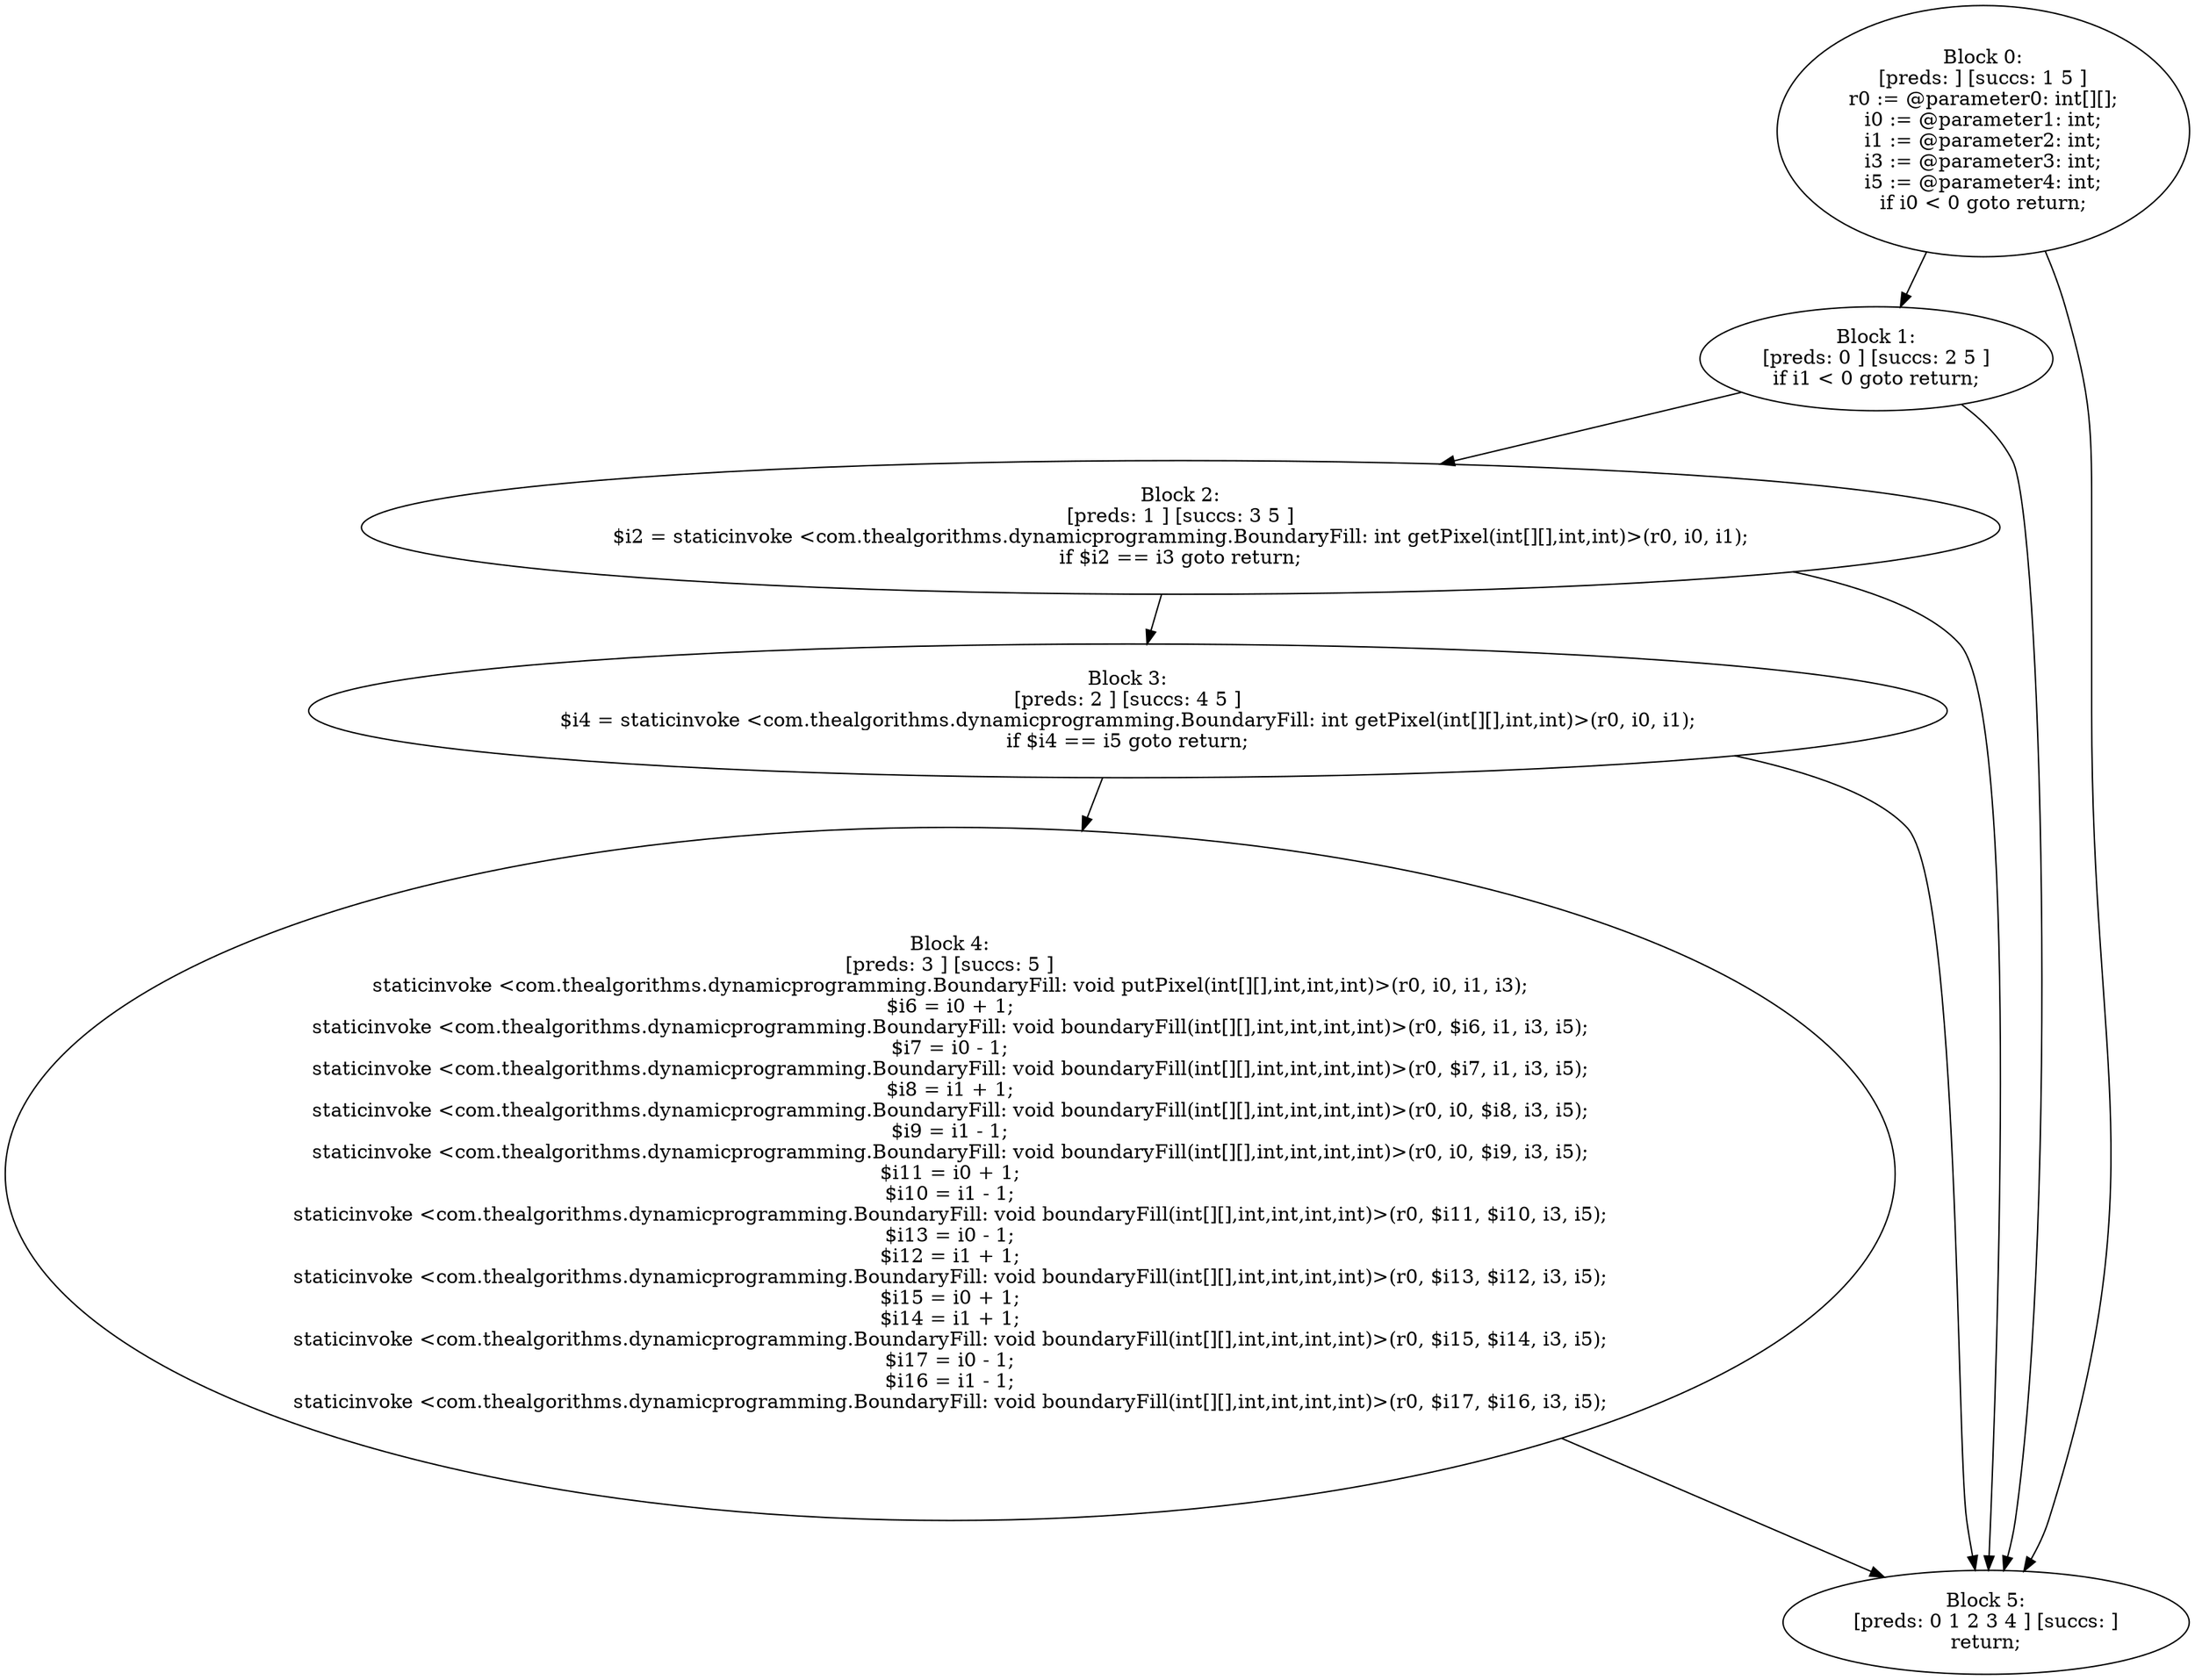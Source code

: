 digraph "unitGraph" {
    "Block 0:
[preds: ] [succs: 1 5 ]
r0 := @parameter0: int[][];
i0 := @parameter1: int;
i1 := @parameter2: int;
i3 := @parameter3: int;
i5 := @parameter4: int;
if i0 < 0 goto return;
"
    "Block 1:
[preds: 0 ] [succs: 2 5 ]
if i1 < 0 goto return;
"
    "Block 2:
[preds: 1 ] [succs: 3 5 ]
$i2 = staticinvoke <com.thealgorithms.dynamicprogramming.BoundaryFill: int getPixel(int[][],int,int)>(r0, i0, i1);
if $i2 == i3 goto return;
"
    "Block 3:
[preds: 2 ] [succs: 4 5 ]
$i4 = staticinvoke <com.thealgorithms.dynamicprogramming.BoundaryFill: int getPixel(int[][],int,int)>(r0, i0, i1);
if $i4 == i5 goto return;
"
    "Block 4:
[preds: 3 ] [succs: 5 ]
staticinvoke <com.thealgorithms.dynamicprogramming.BoundaryFill: void putPixel(int[][],int,int,int)>(r0, i0, i1, i3);
$i6 = i0 + 1;
staticinvoke <com.thealgorithms.dynamicprogramming.BoundaryFill: void boundaryFill(int[][],int,int,int,int)>(r0, $i6, i1, i3, i5);
$i7 = i0 - 1;
staticinvoke <com.thealgorithms.dynamicprogramming.BoundaryFill: void boundaryFill(int[][],int,int,int,int)>(r0, $i7, i1, i3, i5);
$i8 = i1 + 1;
staticinvoke <com.thealgorithms.dynamicprogramming.BoundaryFill: void boundaryFill(int[][],int,int,int,int)>(r0, i0, $i8, i3, i5);
$i9 = i1 - 1;
staticinvoke <com.thealgorithms.dynamicprogramming.BoundaryFill: void boundaryFill(int[][],int,int,int,int)>(r0, i0, $i9, i3, i5);
$i11 = i0 + 1;
$i10 = i1 - 1;
staticinvoke <com.thealgorithms.dynamicprogramming.BoundaryFill: void boundaryFill(int[][],int,int,int,int)>(r0, $i11, $i10, i3, i5);
$i13 = i0 - 1;
$i12 = i1 + 1;
staticinvoke <com.thealgorithms.dynamicprogramming.BoundaryFill: void boundaryFill(int[][],int,int,int,int)>(r0, $i13, $i12, i3, i5);
$i15 = i0 + 1;
$i14 = i1 + 1;
staticinvoke <com.thealgorithms.dynamicprogramming.BoundaryFill: void boundaryFill(int[][],int,int,int,int)>(r0, $i15, $i14, i3, i5);
$i17 = i0 - 1;
$i16 = i1 - 1;
staticinvoke <com.thealgorithms.dynamicprogramming.BoundaryFill: void boundaryFill(int[][],int,int,int,int)>(r0, $i17, $i16, i3, i5);
"
    "Block 5:
[preds: 0 1 2 3 4 ] [succs: ]
return;
"
    "Block 0:
[preds: ] [succs: 1 5 ]
r0 := @parameter0: int[][];
i0 := @parameter1: int;
i1 := @parameter2: int;
i3 := @parameter3: int;
i5 := @parameter4: int;
if i0 < 0 goto return;
"->"Block 1:
[preds: 0 ] [succs: 2 5 ]
if i1 < 0 goto return;
";
    "Block 0:
[preds: ] [succs: 1 5 ]
r0 := @parameter0: int[][];
i0 := @parameter1: int;
i1 := @parameter2: int;
i3 := @parameter3: int;
i5 := @parameter4: int;
if i0 < 0 goto return;
"->"Block 5:
[preds: 0 1 2 3 4 ] [succs: ]
return;
";
    "Block 1:
[preds: 0 ] [succs: 2 5 ]
if i1 < 0 goto return;
"->"Block 2:
[preds: 1 ] [succs: 3 5 ]
$i2 = staticinvoke <com.thealgorithms.dynamicprogramming.BoundaryFill: int getPixel(int[][],int,int)>(r0, i0, i1);
if $i2 == i3 goto return;
";
    "Block 1:
[preds: 0 ] [succs: 2 5 ]
if i1 < 0 goto return;
"->"Block 5:
[preds: 0 1 2 3 4 ] [succs: ]
return;
";
    "Block 2:
[preds: 1 ] [succs: 3 5 ]
$i2 = staticinvoke <com.thealgorithms.dynamicprogramming.BoundaryFill: int getPixel(int[][],int,int)>(r0, i0, i1);
if $i2 == i3 goto return;
"->"Block 3:
[preds: 2 ] [succs: 4 5 ]
$i4 = staticinvoke <com.thealgorithms.dynamicprogramming.BoundaryFill: int getPixel(int[][],int,int)>(r0, i0, i1);
if $i4 == i5 goto return;
";
    "Block 2:
[preds: 1 ] [succs: 3 5 ]
$i2 = staticinvoke <com.thealgorithms.dynamicprogramming.BoundaryFill: int getPixel(int[][],int,int)>(r0, i0, i1);
if $i2 == i3 goto return;
"->"Block 5:
[preds: 0 1 2 3 4 ] [succs: ]
return;
";
    "Block 3:
[preds: 2 ] [succs: 4 5 ]
$i4 = staticinvoke <com.thealgorithms.dynamicprogramming.BoundaryFill: int getPixel(int[][],int,int)>(r0, i0, i1);
if $i4 == i5 goto return;
"->"Block 4:
[preds: 3 ] [succs: 5 ]
staticinvoke <com.thealgorithms.dynamicprogramming.BoundaryFill: void putPixel(int[][],int,int,int)>(r0, i0, i1, i3);
$i6 = i0 + 1;
staticinvoke <com.thealgorithms.dynamicprogramming.BoundaryFill: void boundaryFill(int[][],int,int,int,int)>(r0, $i6, i1, i3, i5);
$i7 = i0 - 1;
staticinvoke <com.thealgorithms.dynamicprogramming.BoundaryFill: void boundaryFill(int[][],int,int,int,int)>(r0, $i7, i1, i3, i5);
$i8 = i1 + 1;
staticinvoke <com.thealgorithms.dynamicprogramming.BoundaryFill: void boundaryFill(int[][],int,int,int,int)>(r0, i0, $i8, i3, i5);
$i9 = i1 - 1;
staticinvoke <com.thealgorithms.dynamicprogramming.BoundaryFill: void boundaryFill(int[][],int,int,int,int)>(r0, i0, $i9, i3, i5);
$i11 = i0 + 1;
$i10 = i1 - 1;
staticinvoke <com.thealgorithms.dynamicprogramming.BoundaryFill: void boundaryFill(int[][],int,int,int,int)>(r0, $i11, $i10, i3, i5);
$i13 = i0 - 1;
$i12 = i1 + 1;
staticinvoke <com.thealgorithms.dynamicprogramming.BoundaryFill: void boundaryFill(int[][],int,int,int,int)>(r0, $i13, $i12, i3, i5);
$i15 = i0 + 1;
$i14 = i1 + 1;
staticinvoke <com.thealgorithms.dynamicprogramming.BoundaryFill: void boundaryFill(int[][],int,int,int,int)>(r0, $i15, $i14, i3, i5);
$i17 = i0 - 1;
$i16 = i1 - 1;
staticinvoke <com.thealgorithms.dynamicprogramming.BoundaryFill: void boundaryFill(int[][],int,int,int,int)>(r0, $i17, $i16, i3, i5);
";
    "Block 3:
[preds: 2 ] [succs: 4 5 ]
$i4 = staticinvoke <com.thealgorithms.dynamicprogramming.BoundaryFill: int getPixel(int[][],int,int)>(r0, i0, i1);
if $i4 == i5 goto return;
"->"Block 5:
[preds: 0 1 2 3 4 ] [succs: ]
return;
";
    "Block 4:
[preds: 3 ] [succs: 5 ]
staticinvoke <com.thealgorithms.dynamicprogramming.BoundaryFill: void putPixel(int[][],int,int,int)>(r0, i0, i1, i3);
$i6 = i0 + 1;
staticinvoke <com.thealgorithms.dynamicprogramming.BoundaryFill: void boundaryFill(int[][],int,int,int,int)>(r0, $i6, i1, i3, i5);
$i7 = i0 - 1;
staticinvoke <com.thealgorithms.dynamicprogramming.BoundaryFill: void boundaryFill(int[][],int,int,int,int)>(r0, $i7, i1, i3, i5);
$i8 = i1 + 1;
staticinvoke <com.thealgorithms.dynamicprogramming.BoundaryFill: void boundaryFill(int[][],int,int,int,int)>(r0, i0, $i8, i3, i5);
$i9 = i1 - 1;
staticinvoke <com.thealgorithms.dynamicprogramming.BoundaryFill: void boundaryFill(int[][],int,int,int,int)>(r0, i0, $i9, i3, i5);
$i11 = i0 + 1;
$i10 = i1 - 1;
staticinvoke <com.thealgorithms.dynamicprogramming.BoundaryFill: void boundaryFill(int[][],int,int,int,int)>(r0, $i11, $i10, i3, i5);
$i13 = i0 - 1;
$i12 = i1 + 1;
staticinvoke <com.thealgorithms.dynamicprogramming.BoundaryFill: void boundaryFill(int[][],int,int,int,int)>(r0, $i13, $i12, i3, i5);
$i15 = i0 + 1;
$i14 = i1 + 1;
staticinvoke <com.thealgorithms.dynamicprogramming.BoundaryFill: void boundaryFill(int[][],int,int,int,int)>(r0, $i15, $i14, i3, i5);
$i17 = i0 - 1;
$i16 = i1 - 1;
staticinvoke <com.thealgorithms.dynamicprogramming.BoundaryFill: void boundaryFill(int[][],int,int,int,int)>(r0, $i17, $i16, i3, i5);
"->"Block 5:
[preds: 0 1 2 3 4 ] [succs: ]
return;
";
}
